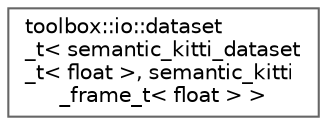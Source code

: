 digraph "Graphical Class Hierarchy"
{
 // LATEX_PDF_SIZE
  bgcolor="transparent";
  edge [fontname=Helvetica,fontsize=10,labelfontname=Helvetica,labelfontsize=10];
  node [fontname=Helvetica,fontsize=10,shape=box,height=0.2,width=0.4];
  rankdir="LR";
  Node0 [id="Node000000",label="toolbox::io::dataset\l_t\< semantic_kitti_dataset\l_t\< float \>, semantic_kitti\l_frame_t\< float \> \>",height=0.2,width=0.4,color="grey40", fillcolor="white", style="filled",URL="$classtoolbox_1_1io_1_1dataset__t.html",tooltip=" "];
}
